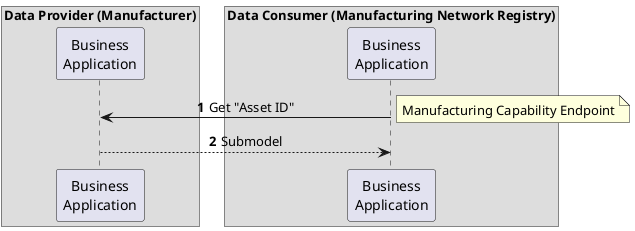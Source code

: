 @startuml Figure_2
autonumber
skinparam sequenceMessageAlign center


box "Data Provider (Manufacturer)"
participant "Business\nApplication" as app_prov
end box

box "Data Consumer (Manufacturing Network Registry)"
participant "Business\nApplication" as app_cons
end box



app_cons ->  app_prov: Get "Asset ID"
note right: Manufacturing Capability Endpoint
return Submodel
@enduml
